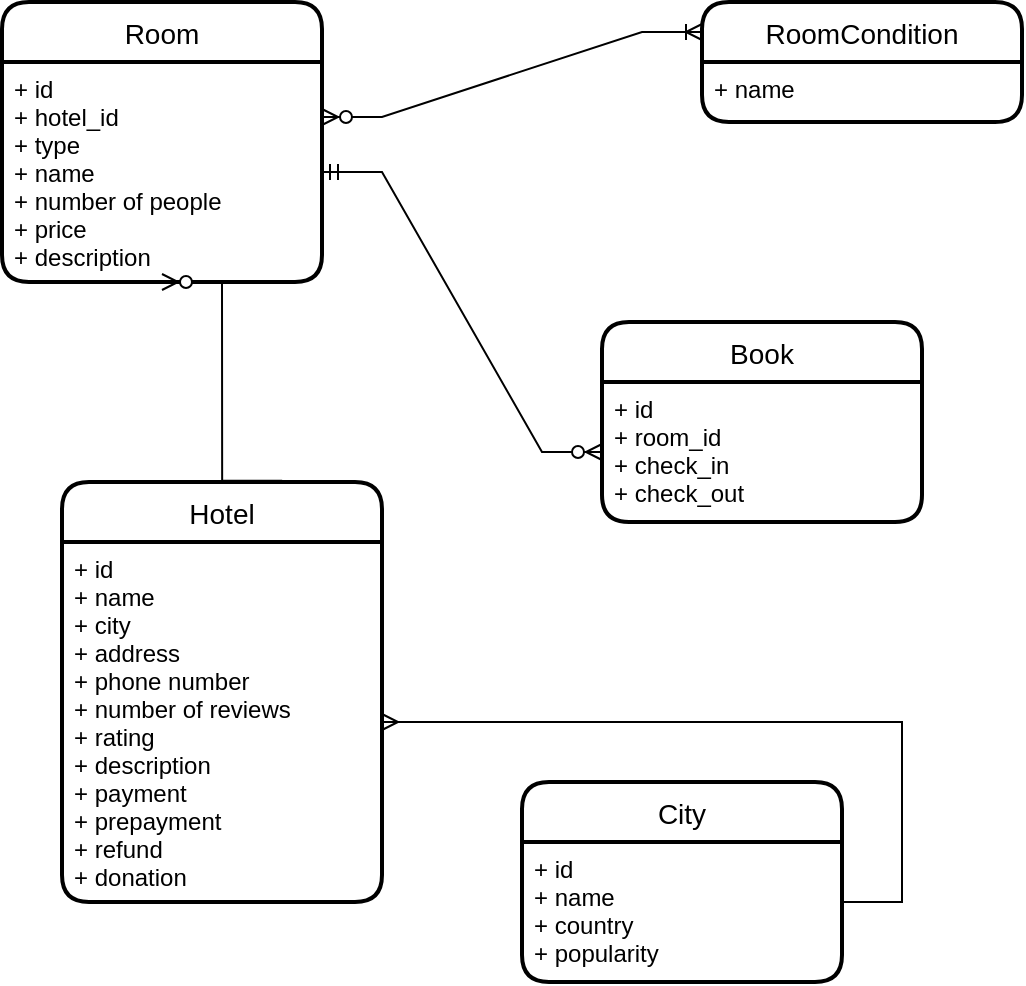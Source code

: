 <mxfile version="20.2.0" type="github">
  <diagram id="29aRrfpUoqdX_eaidiLU" name="Страница 1">
    <mxGraphModel dx="1038" dy="2917" grid="1" gridSize="10" guides="1" tooltips="1" connect="1" arrows="1" fold="1" page="1" pageScale="1" pageWidth="827" pageHeight="1169" math="0" shadow="0">
      <root>
        <mxCell id="0" />
        <mxCell id="1" parent="0" />
        <mxCell id="pYau3k7I2MAjQEHZCgY2-31" value="Hotel" style="swimlane;childLayout=stackLayout;horizontal=1;startSize=30;horizontalStack=0;rounded=1;fontSize=14;fontStyle=0;strokeWidth=2;resizeParent=0;resizeLast=1;shadow=0;dashed=0;align=center;" vertex="1" parent="1">
          <mxGeometry x="130" y="-1130" width="160" height="210" as="geometry" />
        </mxCell>
        <mxCell id="pYau3k7I2MAjQEHZCgY2-32" value="+ id&#xa;+ name&#xa;+ city&#xa;+ address&#xa;+ phone number&#xa;+ number of reviews&#xa;+ rating&#xa;+ description&#xa;+ payment&#xa;+ prepayment&#xa;+ refund&#xa;+ donation" style="align=left;strokeColor=none;fillColor=none;spacingLeft=4;fontSize=12;verticalAlign=top;resizable=0;rotatable=0;part=1;" vertex="1" parent="pYau3k7I2MAjQEHZCgY2-31">
          <mxGeometry y="30" width="160" height="180" as="geometry" />
        </mxCell>
        <mxCell id="pYau3k7I2MAjQEHZCgY2-33" value="RoomCondition" style="swimlane;childLayout=stackLayout;horizontal=1;startSize=30;horizontalStack=0;rounded=1;fontSize=14;fontStyle=0;strokeWidth=2;resizeParent=0;resizeLast=1;shadow=0;dashed=0;align=center;" vertex="1" parent="1">
          <mxGeometry x="450" y="-1370" width="160" height="60" as="geometry" />
        </mxCell>
        <mxCell id="pYau3k7I2MAjQEHZCgY2-34" value="+ name" style="align=left;strokeColor=none;fillColor=none;spacingLeft=4;fontSize=12;verticalAlign=top;resizable=0;rotatable=0;part=1;" vertex="1" parent="pYau3k7I2MAjQEHZCgY2-33">
          <mxGeometry y="30" width="160" height="30" as="geometry" />
        </mxCell>
        <mxCell id="pYau3k7I2MAjQEHZCgY2-35" value="Room" style="swimlane;childLayout=stackLayout;horizontal=1;startSize=30;horizontalStack=0;rounded=1;fontSize=14;fontStyle=0;strokeWidth=2;resizeParent=0;resizeLast=1;shadow=0;dashed=0;align=center;" vertex="1" parent="1">
          <mxGeometry x="100" y="-1370" width="160" height="140" as="geometry" />
        </mxCell>
        <mxCell id="pYau3k7I2MAjQEHZCgY2-36" value="+ id&#xa;+ hotel_id&#xa;+ type&#xa;+ name&#xa;+ number of people&#xa;+ price&#xa;+ description" style="align=left;strokeColor=none;fillColor=none;spacingLeft=4;fontSize=12;verticalAlign=top;resizable=0;rotatable=0;part=1;" vertex="1" parent="pYau3k7I2MAjQEHZCgY2-35">
          <mxGeometry y="30" width="160" height="110" as="geometry" />
        </mxCell>
        <mxCell id="pYau3k7I2MAjQEHZCgY2-37" value="Book" style="swimlane;childLayout=stackLayout;horizontal=1;startSize=30;horizontalStack=0;rounded=1;fontSize=14;fontStyle=0;strokeWidth=2;resizeParent=0;resizeLast=1;shadow=0;dashed=0;align=center;" vertex="1" parent="1">
          <mxGeometry x="400" y="-1210" width="160" height="100" as="geometry" />
        </mxCell>
        <mxCell id="pYau3k7I2MAjQEHZCgY2-38" value="+ id&#xa;+ room_id&#xa;+ check_in&#xa;+ check_out" style="align=left;strokeColor=none;fillColor=none;spacingLeft=4;fontSize=12;verticalAlign=top;resizable=0;rotatable=0;part=1;" vertex="1" parent="pYau3k7I2MAjQEHZCgY2-37">
          <mxGeometry y="30" width="160" height="70" as="geometry" />
        </mxCell>
        <mxCell id="pYau3k7I2MAjQEHZCgY2-57" value="City" style="swimlane;childLayout=stackLayout;horizontal=1;startSize=30;horizontalStack=0;rounded=1;fontSize=14;fontStyle=0;strokeWidth=2;resizeParent=0;resizeLast=1;shadow=0;dashed=0;align=center;" vertex="1" parent="1">
          <mxGeometry x="360" y="-980" width="160" height="100" as="geometry" />
        </mxCell>
        <mxCell id="pYau3k7I2MAjQEHZCgY2-58" value="+ id&#xa;+ name &#xa;+ country &#xa;+ popularity" style="align=left;strokeColor=none;fillColor=none;spacingLeft=4;fontSize=12;verticalAlign=top;resizable=0;rotatable=0;part=1;" vertex="1" parent="pYau3k7I2MAjQEHZCgY2-57">
          <mxGeometry y="30" width="160" height="70" as="geometry" />
        </mxCell>
        <mxCell id="pYau3k7I2MAjQEHZCgY2-61" value="" style="edgeStyle=entityRelationEdgeStyle;fontSize=12;html=1;endArrow=ERmany;rounded=0;" edge="1" parent="1" target="pYau3k7I2MAjQEHZCgY2-32">
          <mxGeometry width="100" height="100" relative="1" as="geometry">
            <mxPoint x="520" y="-920" as="sourcePoint" />
            <mxPoint x="620" y="-1020" as="targetPoint" />
          </mxGeometry>
        </mxCell>
        <mxCell id="pYau3k7I2MAjQEHZCgY2-63" value="" style="edgeStyle=entityRelationEdgeStyle;fontSize=12;html=1;endArrow=ERzeroToMany;startArrow=ERmandOne;rounded=0;entryX=0;entryY=0.5;entryDx=0;entryDy=0;exitX=1;exitY=0.5;exitDx=0;exitDy=0;" edge="1" parent="1" source="pYau3k7I2MAjQEHZCgY2-36" target="pYau3k7I2MAjQEHZCgY2-38">
          <mxGeometry width="100" height="100" relative="1" as="geometry">
            <mxPoint x="260" y="-1260" as="sourcePoint" />
            <mxPoint x="360" y="-1360" as="targetPoint" />
          </mxGeometry>
        </mxCell>
        <mxCell id="pYau3k7I2MAjQEHZCgY2-71" value="" style="edgeStyle=entityRelationEdgeStyle;fontSize=12;html=1;endArrow=ERoneToMany;startArrow=ERzeroToMany;rounded=0;exitX=1;exitY=0.25;exitDx=0;exitDy=0;entryX=0;entryY=0.25;entryDx=0;entryDy=0;" edge="1" parent="1" source="pYau3k7I2MAjQEHZCgY2-36" target="pYau3k7I2MAjQEHZCgY2-33">
          <mxGeometry width="100" height="100" relative="1" as="geometry">
            <mxPoint x="340" y="-1260" as="sourcePoint" />
            <mxPoint x="440" y="-1360" as="targetPoint" />
          </mxGeometry>
        </mxCell>
        <mxCell id="pYau3k7I2MAjQEHZCgY2-72" value="" style="edgeStyle=entityRelationEdgeStyle;fontSize=12;html=1;endArrow=ERzeroToMany;endFill=1;rounded=0;exitX=0.688;exitY=-0.003;exitDx=0;exitDy=0;exitPerimeter=0;entryX=0.5;entryY=1;entryDx=0;entryDy=0;" edge="1" parent="1" source="pYau3k7I2MAjQEHZCgY2-31" target="pYau3k7I2MAjQEHZCgY2-36">
          <mxGeometry width="100" height="100" relative="1" as="geometry">
            <mxPoint x="360" y="-1030" as="sourcePoint" />
            <mxPoint x="460" y="-1130" as="targetPoint" />
          </mxGeometry>
        </mxCell>
      </root>
    </mxGraphModel>
  </diagram>
</mxfile>

